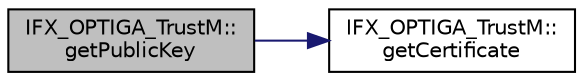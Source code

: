 digraph "IFX_OPTIGA_TrustM::getPublicKey"
{
 // LATEX_PDF_SIZE
  edge [fontname="Helvetica",fontsize="10",labelfontname="Helvetica",labelfontsize="10"];
  node [fontname="Helvetica",fontsize="10",shape=record];
  rankdir="LR";
  Node1 [label="IFX_OPTIGA_TrustM::\lgetPublicKey",height=0.2,width=0.4,color="black", fillcolor="grey75", style="filled", fontcolor="black",tooltip="Get the Infineon OPTIGA Trust M device certificate public key."];
  Node1 -> Node2 [color="midnightblue",fontsize="10",style="solid",fontname="Helvetica"];
  Node2 [label="IFX_OPTIGA_TrustM::\lgetCertificate",height=0.2,width=0.4,color="black", fillcolor="white", style="filled",URL="$df/d1c/class_i_f_x___o_p_t_i_g_a___trust_m.html#a0a1dd6b51bb75db143dae58c7c4360d3",tooltip="Get the Infineon OPTIGA Trust M device certificate."];
}
